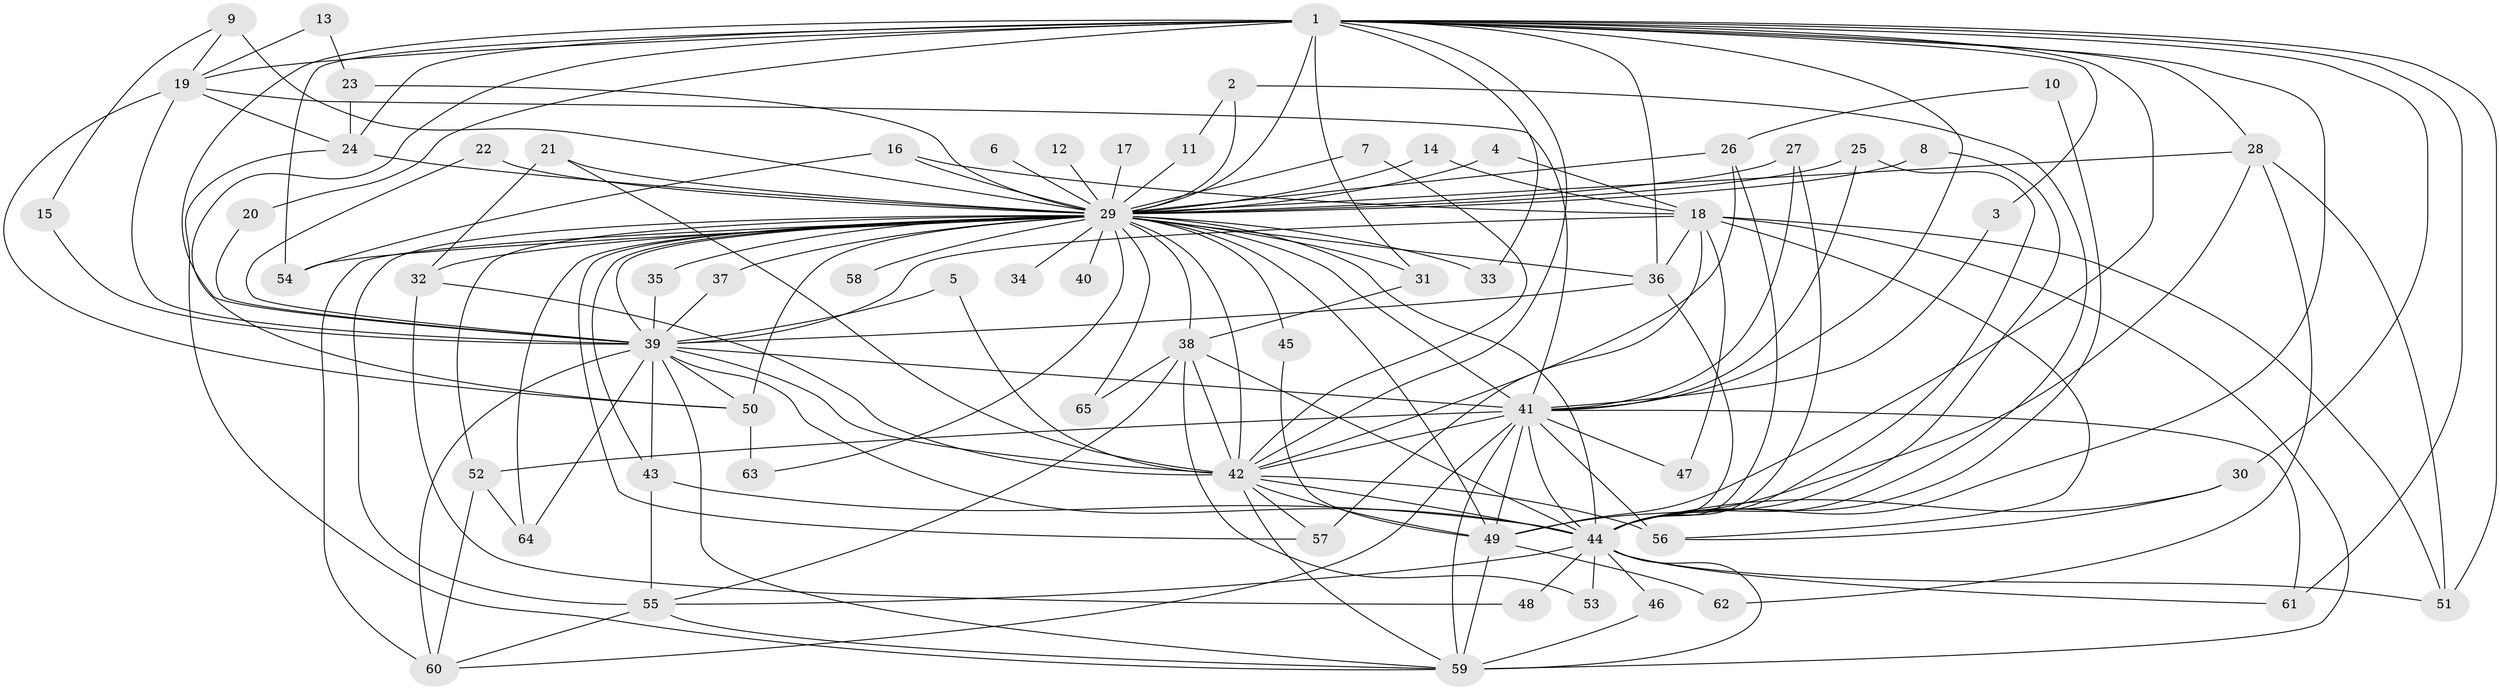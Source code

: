// original degree distribution, {16: 0.007751937984496124, 32: 0.007751937984496124, 21: 0.007751937984496124, 25: 0.007751937984496124, 23: 0.007751937984496124, 20: 0.007751937984496124, 28: 0.007751937984496124, 22: 0.007751937984496124, 31: 0.007751937984496124, 11: 0.007751937984496124, 2: 0.4806201550387597, 6: 0.007751937984496124, 7: 0.015503875968992248, 3: 0.2713178294573643, 4: 0.08527131782945736, 5: 0.05426356589147287, 9: 0.007751937984496124}
// Generated by graph-tools (version 1.1) at 2025/49/03/09/25 03:49:35]
// undirected, 65 vertices, 162 edges
graph export_dot {
graph [start="1"]
  node [color=gray90,style=filled];
  1;
  2;
  3;
  4;
  5;
  6;
  7;
  8;
  9;
  10;
  11;
  12;
  13;
  14;
  15;
  16;
  17;
  18;
  19;
  20;
  21;
  22;
  23;
  24;
  25;
  26;
  27;
  28;
  29;
  30;
  31;
  32;
  33;
  34;
  35;
  36;
  37;
  38;
  39;
  40;
  41;
  42;
  43;
  44;
  45;
  46;
  47;
  48;
  49;
  50;
  51;
  52;
  53;
  54;
  55;
  56;
  57;
  58;
  59;
  60;
  61;
  62;
  63;
  64;
  65;
  1 -- 3 [weight=1.0];
  1 -- 19 [weight=1.0];
  1 -- 20 [weight=1.0];
  1 -- 24 [weight=2.0];
  1 -- 28 [weight=1.0];
  1 -- 29 [weight=4.0];
  1 -- 30 [weight=1.0];
  1 -- 31 [weight=1.0];
  1 -- 33 [weight=1.0];
  1 -- 36 [weight=1.0];
  1 -- 39 [weight=2.0];
  1 -- 41 [weight=1.0];
  1 -- 42 [weight=1.0];
  1 -- 44 [weight=2.0];
  1 -- 49 [weight=1.0];
  1 -- 50 [weight=1.0];
  1 -- 51 [weight=1.0];
  1 -- 54 [weight=1.0];
  1 -- 61 [weight=1.0];
  2 -- 11 [weight=1.0];
  2 -- 29 [weight=1.0];
  2 -- 44 [weight=1.0];
  3 -- 41 [weight=1.0];
  4 -- 18 [weight=1.0];
  4 -- 29 [weight=1.0];
  5 -- 39 [weight=1.0];
  5 -- 42 [weight=1.0];
  6 -- 29 [weight=1.0];
  7 -- 29 [weight=1.0];
  7 -- 42 [weight=1.0];
  8 -- 29 [weight=1.0];
  8 -- 44 [weight=1.0];
  9 -- 15 [weight=1.0];
  9 -- 19 [weight=1.0];
  9 -- 29 [weight=3.0];
  10 -- 26 [weight=1.0];
  10 -- 44 [weight=1.0];
  11 -- 29 [weight=1.0];
  12 -- 29 [weight=2.0];
  13 -- 19 [weight=1.0];
  13 -- 23 [weight=1.0];
  14 -- 18 [weight=1.0];
  14 -- 29 [weight=1.0];
  15 -- 39 [weight=1.0];
  16 -- 18 [weight=1.0];
  16 -- 29 [weight=1.0];
  16 -- 54 [weight=1.0];
  17 -- 29 [weight=2.0];
  18 -- 36 [weight=1.0];
  18 -- 39 [weight=1.0];
  18 -- 47 [weight=1.0];
  18 -- 51 [weight=1.0];
  18 -- 56 [weight=1.0];
  18 -- 57 [weight=1.0];
  18 -- 59 [weight=2.0];
  19 -- 24 [weight=1.0];
  19 -- 39 [weight=1.0];
  19 -- 41 [weight=2.0];
  19 -- 50 [weight=1.0];
  20 -- 39 [weight=1.0];
  21 -- 29 [weight=1.0];
  21 -- 32 [weight=1.0];
  21 -- 42 [weight=1.0];
  22 -- 29 [weight=1.0];
  22 -- 39 [weight=1.0];
  23 -- 24 [weight=1.0];
  23 -- 29 [weight=2.0];
  24 -- 29 [weight=1.0];
  24 -- 59 [weight=1.0];
  25 -- 29 [weight=1.0];
  25 -- 41 [weight=1.0];
  25 -- 44 [weight=1.0];
  26 -- 29 [weight=1.0];
  26 -- 42 [weight=1.0];
  26 -- 44 [weight=2.0];
  27 -- 29 [weight=1.0];
  27 -- 41 [weight=1.0];
  27 -- 44 [weight=1.0];
  28 -- 29 [weight=1.0];
  28 -- 49 [weight=1.0];
  28 -- 51 [weight=1.0];
  28 -- 62 [weight=1.0];
  29 -- 31 [weight=1.0];
  29 -- 32 [weight=2.0];
  29 -- 33 [weight=3.0];
  29 -- 34 [weight=2.0];
  29 -- 35 [weight=1.0];
  29 -- 36 [weight=1.0];
  29 -- 37 [weight=2.0];
  29 -- 38 [weight=2.0];
  29 -- 39 [weight=6.0];
  29 -- 40 [weight=3.0];
  29 -- 41 [weight=3.0];
  29 -- 42 [weight=3.0];
  29 -- 43 [weight=1.0];
  29 -- 44 [weight=6.0];
  29 -- 45 [weight=1.0];
  29 -- 49 [weight=1.0];
  29 -- 50 [weight=1.0];
  29 -- 52 [weight=2.0];
  29 -- 54 [weight=1.0];
  29 -- 55 [weight=1.0];
  29 -- 57 [weight=1.0];
  29 -- 58 [weight=2.0];
  29 -- 60 [weight=1.0];
  29 -- 63 [weight=2.0];
  29 -- 64 [weight=2.0];
  29 -- 65 [weight=1.0];
  30 -- 44 [weight=2.0];
  30 -- 56 [weight=1.0];
  31 -- 38 [weight=1.0];
  32 -- 42 [weight=1.0];
  32 -- 48 [weight=1.0];
  35 -- 39 [weight=1.0];
  36 -- 39 [weight=1.0];
  36 -- 44 [weight=1.0];
  37 -- 39 [weight=1.0];
  38 -- 42 [weight=1.0];
  38 -- 44 [weight=1.0];
  38 -- 53 [weight=1.0];
  38 -- 55 [weight=1.0];
  38 -- 65 [weight=1.0];
  39 -- 41 [weight=2.0];
  39 -- 42 [weight=2.0];
  39 -- 43 [weight=1.0];
  39 -- 44 [weight=4.0];
  39 -- 50 [weight=1.0];
  39 -- 59 [weight=1.0];
  39 -- 60 [weight=1.0];
  39 -- 64 [weight=1.0];
  41 -- 42 [weight=1.0];
  41 -- 44 [weight=2.0];
  41 -- 47 [weight=1.0];
  41 -- 49 [weight=1.0];
  41 -- 52 [weight=1.0];
  41 -- 56 [weight=1.0];
  41 -- 59 [weight=1.0];
  41 -- 60 [weight=1.0];
  41 -- 61 [weight=1.0];
  42 -- 44 [weight=2.0];
  42 -- 49 [weight=1.0];
  42 -- 56 [weight=2.0];
  42 -- 57 [weight=1.0];
  42 -- 59 [weight=1.0];
  43 -- 44 [weight=2.0];
  43 -- 55 [weight=1.0];
  44 -- 46 [weight=1.0];
  44 -- 48 [weight=1.0];
  44 -- 51 [weight=1.0];
  44 -- 53 [weight=1.0];
  44 -- 55 [weight=1.0];
  44 -- 59 [weight=1.0];
  44 -- 61 [weight=1.0];
  45 -- 49 [weight=1.0];
  46 -- 59 [weight=1.0];
  49 -- 59 [weight=1.0];
  49 -- 62 [weight=1.0];
  50 -- 63 [weight=1.0];
  52 -- 60 [weight=1.0];
  52 -- 64 [weight=1.0];
  55 -- 59 [weight=1.0];
  55 -- 60 [weight=1.0];
}
